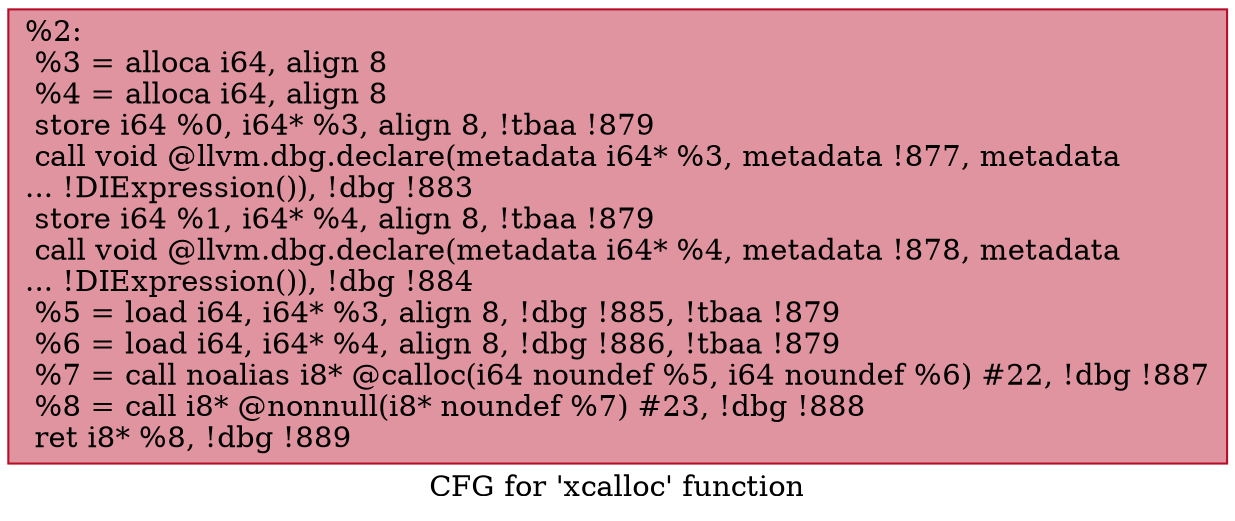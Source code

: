 digraph "CFG for 'xcalloc' function" {
	label="CFG for 'xcalloc' function";

	Node0x149d130 [shape=record,color="#b70d28ff", style=filled, fillcolor="#b70d2870",label="{%2:\l  %3 = alloca i64, align 8\l  %4 = alloca i64, align 8\l  store i64 %0, i64* %3, align 8, !tbaa !879\l  call void @llvm.dbg.declare(metadata i64* %3, metadata !877, metadata\l... !DIExpression()), !dbg !883\l  store i64 %1, i64* %4, align 8, !tbaa !879\l  call void @llvm.dbg.declare(metadata i64* %4, metadata !878, metadata\l... !DIExpression()), !dbg !884\l  %5 = load i64, i64* %3, align 8, !dbg !885, !tbaa !879\l  %6 = load i64, i64* %4, align 8, !dbg !886, !tbaa !879\l  %7 = call noalias i8* @calloc(i64 noundef %5, i64 noundef %6) #22, !dbg !887\l  %8 = call i8* @nonnull(i8* noundef %7) #23, !dbg !888\l  ret i8* %8, !dbg !889\l}"];
}
